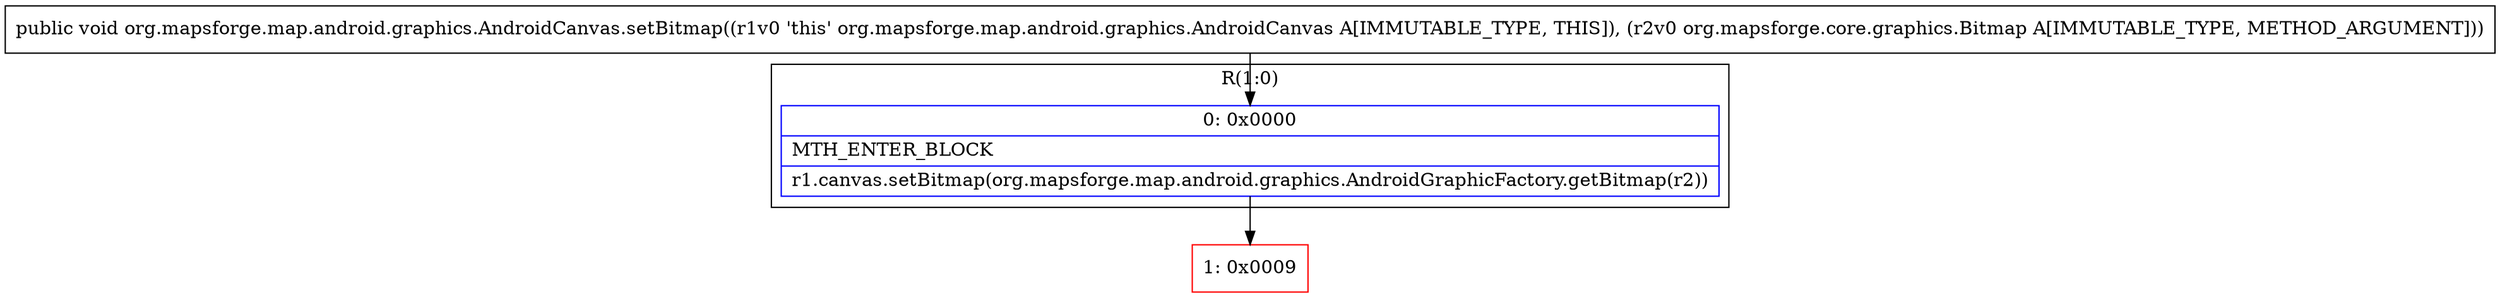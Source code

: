 digraph "CFG fororg.mapsforge.map.android.graphics.AndroidCanvas.setBitmap(Lorg\/mapsforge\/core\/graphics\/Bitmap;)V" {
subgraph cluster_Region_5044148 {
label = "R(1:0)";
node [shape=record,color=blue];
Node_0 [shape=record,label="{0\:\ 0x0000|MTH_ENTER_BLOCK\l|r1.canvas.setBitmap(org.mapsforge.map.android.graphics.AndroidGraphicFactory.getBitmap(r2))\l}"];
}
Node_1 [shape=record,color=red,label="{1\:\ 0x0009}"];
MethodNode[shape=record,label="{public void org.mapsforge.map.android.graphics.AndroidCanvas.setBitmap((r1v0 'this' org.mapsforge.map.android.graphics.AndroidCanvas A[IMMUTABLE_TYPE, THIS]), (r2v0 org.mapsforge.core.graphics.Bitmap A[IMMUTABLE_TYPE, METHOD_ARGUMENT])) }"];
MethodNode -> Node_0;
Node_0 -> Node_1;
}

